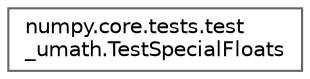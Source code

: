 digraph "Graphical Class Hierarchy"
{
 // LATEX_PDF_SIZE
  bgcolor="transparent";
  edge [fontname=Helvetica,fontsize=10,labelfontname=Helvetica,labelfontsize=10];
  node [fontname=Helvetica,fontsize=10,shape=box,height=0.2,width=0.4];
  rankdir="LR";
  Node0 [id="Node000000",label="numpy.core.tests.test\l_umath.TestSpecialFloats",height=0.2,width=0.4,color="grey40", fillcolor="white", style="filled",URL="$d4/d51/classnumpy_1_1core_1_1tests_1_1test__umath_1_1TestSpecialFloats.html",tooltip=" "];
}
